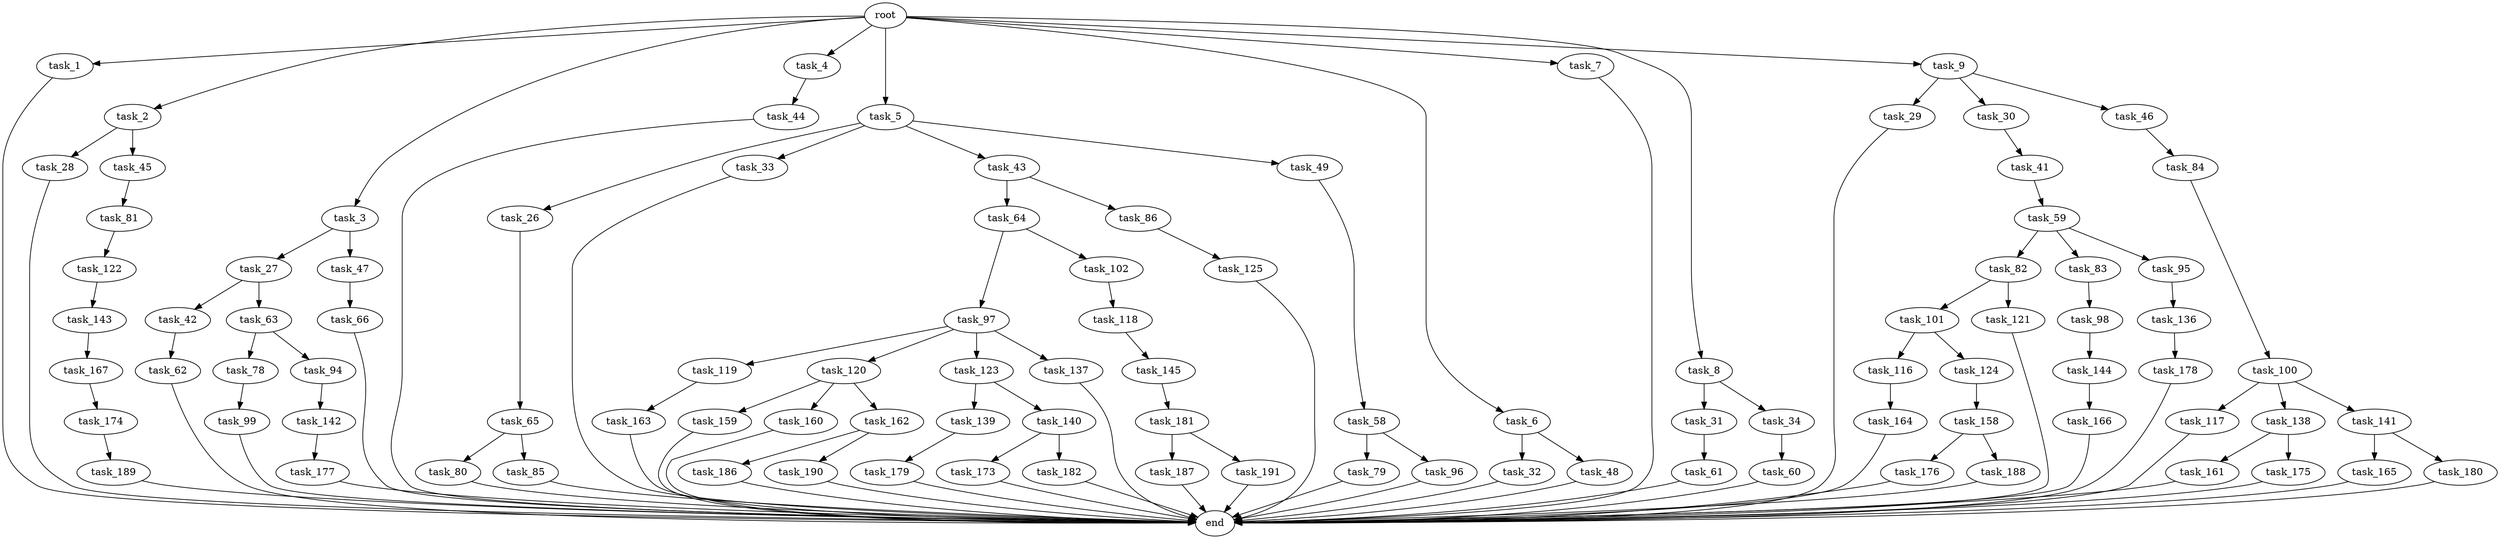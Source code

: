 digraph G {
  root [size="0.000000"];
  task_1 [size="10.240000"];
  task_2 [size="10.240000"];
  task_3 [size="10.240000"];
  task_4 [size="10.240000"];
  task_5 [size="10.240000"];
  task_6 [size="10.240000"];
  task_7 [size="10.240000"];
  task_8 [size="10.240000"];
  task_9 [size="10.240000"];
  task_26 [size="4209067950.080000"];
  task_27 [size="6957847019.520000"];
  task_28 [size="343597383.680000"];
  task_29 [size="773094113.280000"];
  task_30 [size="773094113.280000"];
  task_31 [size="343597383.680000"];
  task_32 [size="8589934592.000000"];
  task_33 [size="4209067950.080000"];
  task_34 [size="343597383.680000"];
  task_41 [size="6957847019.520000"];
  task_42 [size="773094113.280000"];
  task_43 [size="4209067950.080000"];
  task_44 [size="5497558138.880000"];
  task_45 [size="343597383.680000"];
  task_46 [size="773094113.280000"];
  task_47 [size="6957847019.520000"];
  task_48 [size="8589934592.000000"];
  task_49 [size="4209067950.080000"];
  task_58 [size="4209067950.080000"];
  task_59 [size="343597383.680000"];
  task_60 [size="6957847019.520000"];
  task_61 [size="4209067950.080000"];
  task_62 [size="6957847019.520000"];
  task_63 [size="773094113.280000"];
  task_64 [size="6957847019.520000"];
  task_65 [size="4209067950.080000"];
  task_66 [size="1374389534.720000"];
  task_78 [size="2147483648.000000"];
  task_79 [size="3092376453.120000"];
  task_80 [size="773094113.280000"];
  task_81 [size="2147483648.000000"];
  task_82 [size="773094113.280000"];
  task_83 [size="773094113.280000"];
  task_84 [size="8589934592.000000"];
  task_85 [size="773094113.280000"];
  task_86 [size="6957847019.520000"];
  task_94 [size="2147483648.000000"];
  task_95 [size="773094113.280000"];
  task_96 [size="3092376453.120000"];
  task_97 [size="343597383.680000"];
  task_98 [size="2147483648.000000"];
  task_99 [size="2147483648.000000"];
  task_100 [size="4209067950.080000"];
  task_101 [size="5497558138.880000"];
  task_102 [size="343597383.680000"];
  task_116 [size="8589934592.000000"];
  task_117 [size="6957847019.520000"];
  task_118 [size="5497558138.880000"];
  task_119 [size="8589934592.000000"];
  task_120 [size="8589934592.000000"];
  task_121 [size="5497558138.880000"];
  task_122 [size="8589934592.000000"];
  task_123 [size="8589934592.000000"];
  task_124 [size="8589934592.000000"];
  task_125 [size="2147483648.000000"];
  task_136 [size="2147483648.000000"];
  task_137 [size="8589934592.000000"];
  task_138 [size="6957847019.520000"];
  task_139 [size="343597383.680000"];
  task_140 [size="343597383.680000"];
  task_141 [size="6957847019.520000"];
  task_142 [size="2147483648.000000"];
  task_143 [size="6957847019.520000"];
  task_144 [size="6957847019.520000"];
  task_145 [size="343597383.680000"];
  task_158 [size="4209067950.080000"];
  task_159 [size="2147483648.000000"];
  task_160 [size="2147483648.000000"];
  task_161 [size="343597383.680000"];
  task_162 [size="2147483648.000000"];
  task_163 [size="3092376453.120000"];
  task_164 [size="343597383.680000"];
  task_165 [size="6957847019.520000"];
  task_166 [size="343597383.680000"];
  task_167 [size="2147483648.000000"];
  task_173 [size="8589934592.000000"];
  task_174 [size="343597383.680000"];
  task_175 [size="343597383.680000"];
  task_176 [size="5497558138.880000"];
  task_177 [size="3092376453.120000"];
  task_178 [size="773094113.280000"];
  task_179 [size="8589934592.000000"];
  task_180 [size="6957847019.520000"];
  task_181 [size="773094113.280000"];
  task_182 [size="8589934592.000000"];
  task_186 [size="3092376453.120000"];
  task_187 [size="3092376453.120000"];
  task_188 [size="5497558138.880000"];
  task_189 [size="773094113.280000"];
  task_190 [size="3092376453.120000"];
  task_191 [size="3092376453.120000"];
  end [size="0.000000"];

  root -> task_1 [size="1.000000"];
  root -> task_2 [size="1.000000"];
  root -> task_3 [size="1.000000"];
  root -> task_4 [size="1.000000"];
  root -> task_5 [size="1.000000"];
  root -> task_6 [size="1.000000"];
  root -> task_7 [size="1.000000"];
  root -> task_8 [size="1.000000"];
  root -> task_9 [size="1.000000"];
  task_1 -> end [size="1.000000"];
  task_2 -> task_28 [size="33554432.000000"];
  task_2 -> task_45 [size="33554432.000000"];
  task_3 -> task_27 [size="679477248.000000"];
  task_3 -> task_47 [size="679477248.000000"];
  task_4 -> task_44 [size="536870912.000000"];
  task_5 -> task_26 [size="411041792.000000"];
  task_5 -> task_33 [size="411041792.000000"];
  task_5 -> task_43 [size="411041792.000000"];
  task_5 -> task_49 [size="411041792.000000"];
  task_6 -> task_32 [size="838860800.000000"];
  task_6 -> task_48 [size="838860800.000000"];
  task_7 -> end [size="1.000000"];
  task_8 -> task_31 [size="33554432.000000"];
  task_8 -> task_34 [size="33554432.000000"];
  task_9 -> task_29 [size="75497472.000000"];
  task_9 -> task_30 [size="75497472.000000"];
  task_9 -> task_46 [size="75497472.000000"];
  task_26 -> task_65 [size="411041792.000000"];
  task_27 -> task_42 [size="75497472.000000"];
  task_27 -> task_63 [size="75497472.000000"];
  task_28 -> end [size="1.000000"];
  task_29 -> end [size="1.000000"];
  task_30 -> task_41 [size="679477248.000000"];
  task_31 -> task_61 [size="411041792.000000"];
  task_32 -> end [size="1.000000"];
  task_33 -> end [size="1.000000"];
  task_34 -> task_60 [size="679477248.000000"];
  task_41 -> task_59 [size="33554432.000000"];
  task_42 -> task_62 [size="679477248.000000"];
  task_43 -> task_64 [size="679477248.000000"];
  task_43 -> task_86 [size="679477248.000000"];
  task_44 -> end [size="1.000000"];
  task_45 -> task_81 [size="209715200.000000"];
  task_46 -> task_84 [size="838860800.000000"];
  task_47 -> task_66 [size="134217728.000000"];
  task_48 -> end [size="1.000000"];
  task_49 -> task_58 [size="411041792.000000"];
  task_58 -> task_79 [size="301989888.000000"];
  task_58 -> task_96 [size="301989888.000000"];
  task_59 -> task_82 [size="75497472.000000"];
  task_59 -> task_83 [size="75497472.000000"];
  task_59 -> task_95 [size="75497472.000000"];
  task_60 -> end [size="1.000000"];
  task_61 -> end [size="1.000000"];
  task_62 -> end [size="1.000000"];
  task_63 -> task_78 [size="209715200.000000"];
  task_63 -> task_94 [size="209715200.000000"];
  task_64 -> task_97 [size="33554432.000000"];
  task_64 -> task_102 [size="33554432.000000"];
  task_65 -> task_80 [size="75497472.000000"];
  task_65 -> task_85 [size="75497472.000000"];
  task_66 -> end [size="1.000000"];
  task_78 -> task_99 [size="209715200.000000"];
  task_79 -> end [size="1.000000"];
  task_80 -> end [size="1.000000"];
  task_81 -> task_122 [size="838860800.000000"];
  task_82 -> task_101 [size="536870912.000000"];
  task_82 -> task_121 [size="536870912.000000"];
  task_83 -> task_98 [size="209715200.000000"];
  task_84 -> task_100 [size="411041792.000000"];
  task_85 -> end [size="1.000000"];
  task_86 -> task_125 [size="209715200.000000"];
  task_94 -> task_142 [size="209715200.000000"];
  task_95 -> task_136 [size="209715200.000000"];
  task_96 -> end [size="1.000000"];
  task_97 -> task_119 [size="838860800.000000"];
  task_97 -> task_120 [size="838860800.000000"];
  task_97 -> task_123 [size="838860800.000000"];
  task_97 -> task_137 [size="838860800.000000"];
  task_98 -> task_144 [size="679477248.000000"];
  task_99 -> end [size="1.000000"];
  task_100 -> task_117 [size="679477248.000000"];
  task_100 -> task_138 [size="679477248.000000"];
  task_100 -> task_141 [size="679477248.000000"];
  task_101 -> task_116 [size="838860800.000000"];
  task_101 -> task_124 [size="838860800.000000"];
  task_102 -> task_118 [size="536870912.000000"];
  task_116 -> task_164 [size="33554432.000000"];
  task_117 -> end [size="1.000000"];
  task_118 -> task_145 [size="33554432.000000"];
  task_119 -> task_163 [size="301989888.000000"];
  task_120 -> task_159 [size="209715200.000000"];
  task_120 -> task_160 [size="209715200.000000"];
  task_120 -> task_162 [size="209715200.000000"];
  task_121 -> end [size="1.000000"];
  task_122 -> task_143 [size="679477248.000000"];
  task_123 -> task_139 [size="33554432.000000"];
  task_123 -> task_140 [size="33554432.000000"];
  task_124 -> task_158 [size="411041792.000000"];
  task_125 -> end [size="1.000000"];
  task_136 -> task_178 [size="75497472.000000"];
  task_137 -> end [size="1.000000"];
  task_138 -> task_161 [size="33554432.000000"];
  task_138 -> task_175 [size="33554432.000000"];
  task_139 -> task_179 [size="838860800.000000"];
  task_140 -> task_173 [size="838860800.000000"];
  task_140 -> task_182 [size="838860800.000000"];
  task_141 -> task_165 [size="679477248.000000"];
  task_141 -> task_180 [size="679477248.000000"];
  task_142 -> task_177 [size="301989888.000000"];
  task_143 -> task_167 [size="209715200.000000"];
  task_144 -> task_166 [size="33554432.000000"];
  task_145 -> task_181 [size="75497472.000000"];
  task_158 -> task_176 [size="536870912.000000"];
  task_158 -> task_188 [size="536870912.000000"];
  task_159 -> end [size="1.000000"];
  task_160 -> end [size="1.000000"];
  task_161 -> end [size="1.000000"];
  task_162 -> task_186 [size="301989888.000000"];
  task_162 -> task_190 [size="301989888.000000"];
  task_163 -> end [size="1.000000"];
  task_164 -> end [size="1.000000"];
  task_165 -> end [size="1.000000"];
  task_166 -> end [size="1.000000"];
  task_167 -> task_174 [size="33554432.000000"];
  task_173 -> end [size="1.000000"];
  task_174 -> task_189 [size="75497472.000000"];
  task_175 -> end [size="1.000000"];
  task_176 -> end [size="1.000000"];
  task_177 -> end [size="1.000000"];
  task_178 -> end [size="1.000000"];
  task_179 -> end [size="1.000000"];
  task_180 -> end [size="1.000000"];
  task_181 -> task_187 [size="301989888.000000"];
  task_181 -> task_191 [size="301989888.000000"];
  task_182 -> end [size="1.000000"];
  task_186 -> end [size="1.000000"];
  task_187 -> end [size="1.000000"];
  task_188 -> end [size="1.000000"];
  task_189 -> end [size="1.000000"];
  task_190 -> end [size="1.000000"];
  task_191 -> end [size="1.000000"];
}

